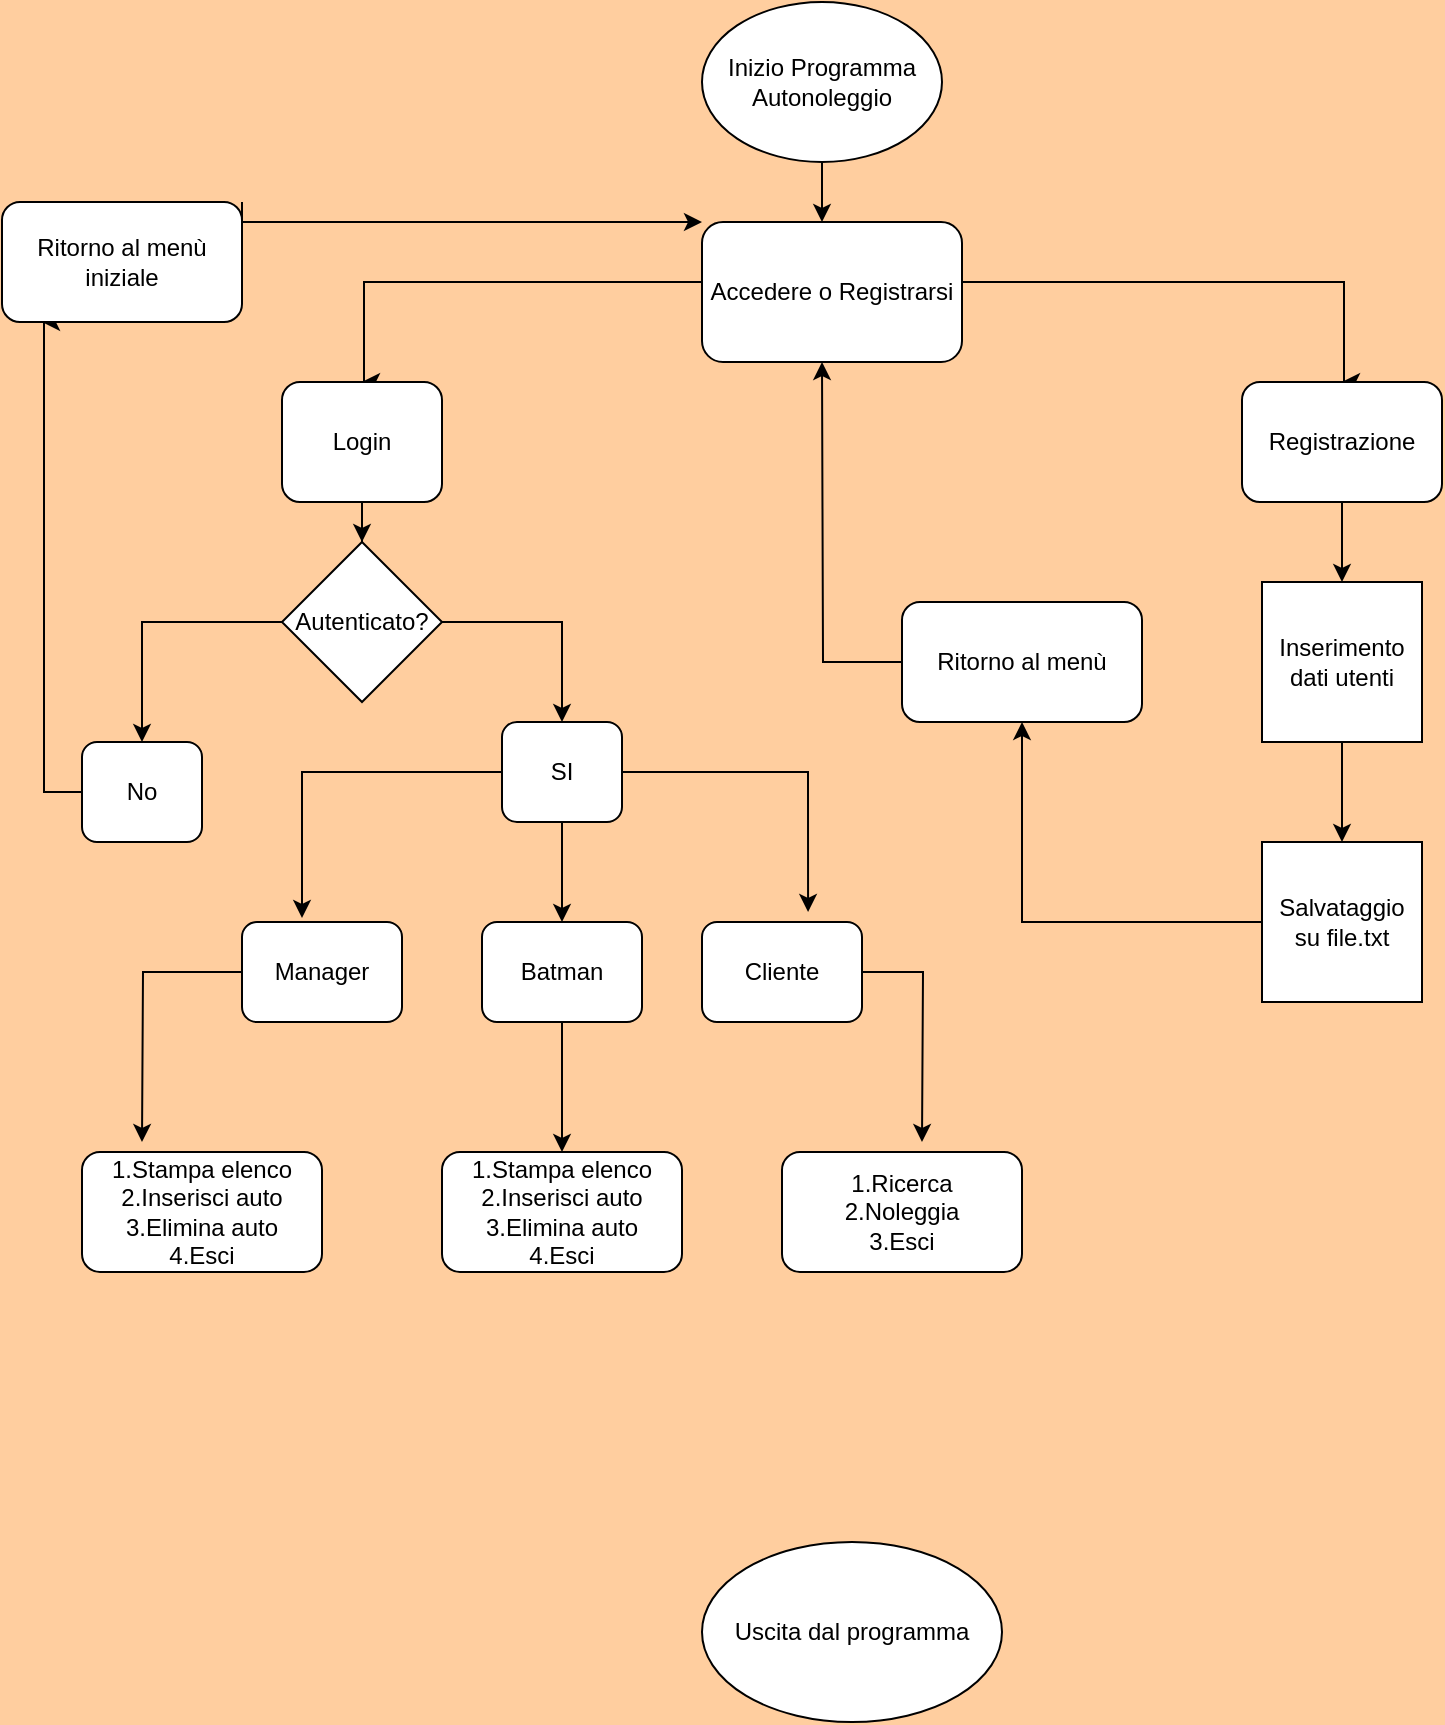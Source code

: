 <mxfile version="24.3.1" type="github">
  <diagram name="Pagina-1" id="36LBCxcCw-jJczAIzWjR">
    <mxGraphModel dx="1114" dy="600" grid="1" gridSize="10" guides="1" tooltips="1" connect="1" arrows="1" fold="1" page="1" pageScale="1" pageWidth="827" pageHeight="1169" background="#FFCE9F" math="0" shadow="0">
      <root>
        <mxCell id="0" />
        <mxCell id="1" parent="0" />
        <mxCell id="a2P4Bpt3vMFnB8kFrf-n-1" value="" style="edgeStyle=orthogonalEdgeStyle;rounded=0;orthogonalLoop=1;jettySize=auto;html=1;" edge="1" parent="1" source="a2P4Bpt3vMFnB8kFrf-n-2">
          <mxGeometry relative="1" as="geometry">
            <mxPoint x="420" y="120" as="targetPoint" />
          </mxGeometry>
        </mxCell>
        <mxCell id="a2P4Bpt3vMFnB8kFrf-n-2" value="Inizio Programma&lt;div&gt;Autonoleggio&lt;/div&gt;" style="ellipse;whiteSpace=wrap;html=1;" vertex="1" parent="1">
          <mxGeometry x="360" y="10" width="120" height="80" as="geometry" />
        </mxCell>
        <mxCell id="a2P4Bpt3vMFnB8kFrf-n-3" style="edgeStyle=orthogonalEdgeStyle;rounded=0;orthogonalLoop=1;jettySize=auto;html=1;exitX=0;exitY=0.5;exitDx=0;exitDy=0;" edge="1" parent="1">
          <mxGeometry relative="1" as="geometry">
            <mxPoint x="190" y="200" as="targetPoint" />
            <mxPoint x="470" y="150" as="sourcePoint" />
            <Array as="points">
              <mxPoint x="191" y="150" />
            </Array>
          </mxGeometry>
        </mxCell>
        <mxCell id="a2P4Bpt3vMFnB8kFrf-n-4" style="edgeStyle=orthogonalEdgeStyle;rounded=0;orthogonalLoop=1;jettySize=auto;html=1;exitX=1;exitY=0.5;exitDx=0;exitDy=0;" edge="1" parent="1">
          <mxGeometry relative="1" as="geometry">
            <mxPoint x="680" y="200" as="targetPoint" />
            <mxPoint x="390" y="150" as="sourcePoint" />
            <Array as="points">
              <mxPoint x="681" y="150" />
            </Array>
          </mxGeometry>
        </mxCell>
        <mxCell id="a2P4Bpt3vMFnB8kFrf-n-5" value="Accedere o Registrarsi" style="rounded=1;whiteSpace=wrap;html=1;" vertex="1" parent="1">
          <mxGeometry x="360" y="120" width="130" height="70" as="geometry" />
        </mxCell>
        <mxCell id="a2P4Bpt3vMFnB8kFrf-n-6" style="edgeStyle=orthogonalEdgeStyle;rounded=0;orthogonalLoop=1;jettySize=auto;html=1;" edge="1" parent="1" source="a2P4Bpt3vMFnB8kFrf-n-7">
          <mxGeometry relative="1" as="geometry">
            <mxPoint x="80" y="580" as="targetPoint" />
          </mxGeometry>
        </mxCell>
        <mxCell id="a2P4Bpt3vMFnB8kFrf-n-7" value="Manager" style="rounded=1;whiteSpace=wrap;html=1;" vertex="1" parent="1">
          <mxGeometry x="130" y="470" width="80" height="50" as="geometry" />
        </mxCell>
        <mxCell id="a2P4Bpt3vMFnB8kFrf-n-8" style="edgeStyle=orthogonalEdgeStyle;rounded=0;orthogonalLoop=1;jettySize=auto;html=1;" edge="1" parent="1" source="a2P4Bpt3vMFnB8kFrf-n-9">
          <mxGeometry relative="1" as="geometry">
            <mxPoint x="470" y="580" as="targetPoint" />
          </mxGeometry>
        </mxCell>
        <mxCell id="a2P4Bpt3vMFnB8kFrf-n-9" value="Cliente" style="rounded=1;whiteSpace=wrap;html=1;" vertex="1" parent="1">
          <mxGeometry x="360" y="470" width="80" height="50" as="geometry" />
        </mxCell>
        <mxCell id="a2P4Bpt3vMFnB8kFrf-n-10" style="edgeStyle=orthogonalEdgeStyle;rounded=0;orthogonalLoop=1;jettySize=auto;html=1;entryX=0.5;entryY=0;entryDx=0;entryDy=0;" edge="1" parent="1" source="a2P4Bpt3vMFnB8kFrf-n-11">
          <mxGeometry relative="1" as="geometry">
            <mxPoint x="290" y="585" as="targetPoint" />
          </mxGeometry>
        </mxCell>
        <mxCell id="a2P4Bpt3vMFnB8kFrf-n-11" value="Batman" style="rounded=1;whiteSpace=wrap;html=1;" vertex="1" parent="1">
          <mxGeometry x="250" y="470" width="80" height="50" as="geometry" />
        </mxCell>
        <mxCell id="a2P4Bpt3vMFnB8kFrf-n-12" value="" style="edgeStyle=orthogonalEdgeStyle;rounded=0;orthogonalLoop=1;jettySize=auto;html=1;" edge="1" parent="1" source="a2P4Bpt3vMFnB8kFrf-n-13" target="a2P4Bpt3vMFnB8kFrf-n-11">
          <mxGeometry relative="1" as="geometry" />
        </mxCell>
        <mxCell id="a2P4Bpt3vMFnB8kFrf-n-13" value="SI" style="rounded=1;whiteSpace=wrap;html=1;" vertex="1" parent="1">
          <mxGeometry x="260" y="370" width="60" height="50" as="geometry" />
        </mxCell>
        <mxCell id="a2P4Bpt3vMFnB8kFrf-n-14" style="edgeStyle=orthogonalEdgeStyle;rounded=0;orthogonalLoop=1;jettySize=auto;html=1;entryX=0.375;entryY=-0.04;entryDx=0;entryDy=0;entryPerimeter=0;" edge="1" parent="1" source="a2P4Bpt3vMFnB8kFrf-n-13" target="a2P4Bpt3vMFnB8kFrf-n-7">
          <mxGeometry relative="1" as="geometry" />
        </mxCell>
        <mxCell id="a2P4Bpt3vMFnB8kFrf-n-15" style="edgeStyle=orthogonalEdgeStyle;rounded=0;orthogonalLoop=1;jettySize=auto;html=1;entryX=0.663;entryY=-0.1;entryDx=0;entryDy=0;entryPerimeter=0;" edge="1" parent="1" source="a2P4Bpt3vMFnB8kFrf-n-13" target="a2P4Bpt3vMFnB8kFrf-n-9">
          <mxGeometry relative="1" as="geometry" />
        </mxCell>
        <mxCell id="a2P4Bpt3vMFnB8kFrf-n-16" value="" style="edgeStyle=orthogonalEdgeStyle;rounded=0;orthogonalLoop=1;jettySize=auto;html=1;" edge="1" parent="1" source="a2P4Bpt3vMFnB8kFrf-n-17" target="a2P4Bpt3vMFnB8kFrf-n-22">
          <mxGeometry relative="1" as="geometry" />
        </mxCell>
        <mxCell id="a2P4Bpt3vMFnB8kFrf-n-17" value="Login" style="rounded=1;whiteSpace=wrap;html=1;" vertex="1" parent="1">
          <mxGeometry x="150" y="200" width="80" height="60" as="geometry" />
        </mxCell>
        <mxCell id="a2P4Bpt3vMFnB8kFrf-n-18" style="edgeStyle=orthogonalEdgeStyle;rounded=0;orthogonalLoop=1;jettySize=auto;html=1;entryX=0.5;entryY=0;entryDx=0;entryDy=0;" edge="1" parent="1" source="a2P4Bpt3vMFnB8kFrf-n-19" target="a2P4Bpt3vMFnB8kFrf-n-28">
          <mxGeometry relative="1" as="geometry" />
        </mxCell>
        <mxCell id="a2P4Bpt3vMFnB8kFrf-n-19" value="Registrazione" style="rounded=1;whiteSpace=wrap;html=1;" vertex="1" parent="1">
          <mxGeometry x="630" y="200" width="100" height="60" as="geometry" />
        </mxCell>
        <mxCell id="a2P4Bpt3vMFnB8kFrf-n-20" style="edgeStyle=orthogonalEdgeStyle;rounded=0;orthogonalLoop=1;jettySize=auto;html=1;entryX=0.5;entryY=0;entryDx=0;entryDy=0;" edge="1" parent="1" source="a2P4Bpt3vMFnB8kFrf-n-22" target="a2P4Bpt3vMFnB8kFrf-n-13">
          <mxGeometry relative="1" as="geometry" />
        </mxCell>
        <mxCell id="a2P4Bpt3vMFnB8kFrf-n-21" style="edgeStyle=orthogonalEdgeStyle;rounded=0;orthogonalLoop=1;jettySize=auto;html=1;entryX=0.5;entryY=0;entryDx=0;entryDy=0;" edge="1" parent="1" source="a2P4Bpt3vMFnB8kFrf-n-22" target="a2P4Bpt3vMFnB8kFrf-n-24">
          <mxGeometry relative="1" as="geometry" />
        </mxCell>
        <mxCell id="a2P4Bpt3vMFnB8kFrf-n-22" value="Autenticato?" style="rhombus;whiteSpace=wrap;html=1;" vertex="1" parent="1">
          <mxGeometry x="150" y="280" width="80" height="80" as="geometry" />
        </mxCell>
        <mxCell id="a2P4Bpt3vMFnB8kFrf-n-23" style="edgeStyle=orthogonalEdgeStyle;rounded=0;orthogonalLoop=1;jettySize=auto;html=1;" edge="1" parent="1">
          <mxGeometry relative="1" as="geometry">
            <mxPoint x="30" y="170" as="targetPoint" />
            <mxPoint x="60" y="405" as="sourcePoint" />
            <Array as="points">
              <mxPoint x="31" y="405" />
            </Array>
          </mxGeometry>
        </mxCell>
        <mxCell id="a2P4Bpt3vMFnB8kFrf-n-24" value="No" style="rounded=1;whiteSpace=wrap;html=1;" vertex="1" parent="1">
          <mxGeometry x="50" y="380" width="60" height="50" as="geometry" />
        </mxCell>
        <mxCell id="a2P4Bpt3vMFnB8kFrf-n-25" style="edgeStyle=orthogonalEdgeStyle;rounded=0;orthogonalLoop=1;jettySize=auto;html=1;exitX=1;exitY=0;exitDx=0;exitDy=0;entryX=0;entryY=0;entryDx=0;entryDy=0;" edge="1" parent="1" source="a2P4Bpt3vMFnB8kFrf-n-26" target="a2P4Bpt3vMFnB8kFrf-n-5">
          <mxGeometry relative="1" as="geometry">
            <Array as="points">
              <mxPoint x="130" y="120" />
            </Array>
          </mxGeometry>
        </mxCell>
        <mxCell id="a2P4Bpt3vMFnB8kFrf-n-26" value="Ritorno al menù iniziale" style="rounded=1;whiteSpace=wrap;html=1;" vertex="1" parent="1">
          <mxGeometry x="10" y="110" width="120" height="60" as="geometry" />
        </mxCell>
        <mxCell id="a2P4Bpt3vMFnB8kFrf-n-27" style="edgeStyle=orthogonalEdgeStyle;rounded=0;orthogonalLoop=1;jettySize=auto;html=1;entryX=0.5;entryY=0;entryDx=0;entryDy=0;" edge="1" parent="1" source="a2P4Bpt3vMFnB8kFrf-n-28" target="a2P4Bpt3vMFnB8kFrf-n-30">
          <mxGeometry relative="1" as="geometry" />
        </mxCell>
        <mxCell id="a2P4Bpt3vMFnB8kFrf-n-28" value="Inserimento dati utenti" style="whiteSpace=wrap;html=1;aspect=fixed;" vertex="1" parent="1">
          <mxGeometry x="640" y="300" width="80" height="80" as="geometry" />
        </mxCell>
        <mxCell id="a2P4Bpt3vMFnB8kFrf-n-29" style="edgeStyle=orthogonalEdgeStyle;rounded=0;orthogonalLoop=1;jettySize=auto;html=1;entryX=0.5;entryY=1;entryDx=0;entryDy=0;" edge="1" parent="1" source="a2P4Bpt3vMFnB8kFrf-n-30" target="a2P4Bpt3vMFnB8kFrf-n-32">
          <mxGeometry relative="1" as="geometry" />
        </mxCell>
        <mxCell id="a2P4Bpt3vMFnB8kFrf-n-30" value="Salvataggio su file.txt" style="whiteSpace=wrap;html=1;aspect=fixed;" vertex="1" parent="1">
          <mxGeometry x="640" y="430" width="80" height="80" as="geometry" />
        </mxCell>
        <mxCell id="a2P4Bpt3vMFnB8kFrf-n-31" style="edgeStyle=orthogonalEdgeStyle;rounded=0;orthogonalLoop=1;jettySize=auto;html=1;" edge="1" parent="1" source="a2P4Bpt3vMFnB8kFrf-n-32">
          <mxGeometry relative="1" as="geometry">
            <mxPoint x="420" y="190" as="targetPoint" />
          </mxGeometry>
        </mxCell>
        <mxCell id="a2P4Bpt3vMFnB8kFrf-n-32" value="Ritorno al menù" style="rounded=1;whiteSpace=wrap;html=1;" vertex="1" parent="1">
          <mxGeometry x="460" y="310" width="120" height="60" as="geometry" />
        </mxCell>
        <mxCell id="a2P4Bpt3vMFnB8kFrf-n-33" value="1.Stampa elenco&lt;div&gt;2.Inserisci auto&lt;/div&gt;&lt;div&gt;3.Elimina auto&lt;/div&gt;&lt;div&gt;4.Esci&lt;/div&gt;" style="rounded=1;whiteSpace=wrap;html=1;" vertex="1" parent="1">
          <mxGeometry x="50" y="585" width="120" height="60" as="geometry" />
        </mxCell>
        <mxCell id="a2P4Bpt3vMFnB8kFrf-n-34" value="1.Ricerca&lt;div&gt;2.Noleggia&lt;/div&gt;&lt;div&gt;3.Esci&lt;/div&gt;" style="rounded=1;whiteSpace=wrap;html=1;" vertex="1" parent="1">
          <mxGeometry x="400" y="585" width="120" height="60" as="geometry" />
        </mxCell>
        <mxCell id="a2P4Bpt3vMFnB8kFrf-n-35" value="1.Stampa elenco&lt;div&gt;2.Inserisci auto&lt;/div&gt;&lt;div&gt;3.Elimina auto&lt;/div&gt;&lt;div&gt;4.Esci&lt;/div&gt;" style="rounded=1;whiteSpace=wrap;html=1;" vertex="1" parent="1">
          <mxGeometry x="230" y="585" width="120" height="60" as="geometry" />
        </mxCell>
        <mxCell id="a2P4Bpt3vMFnB8kFrf-n-36" value="Uscita dal programma" style="ellipse;whiteSpace=wrap;html=1;" vertex="1" parent="1">
          <mxGeometry x="360" y="780" width="150" height="90" as="geometry" />
        </mxCell>
      </root>
    </mxGraphModel>
  </diagram>
</mxfile>
